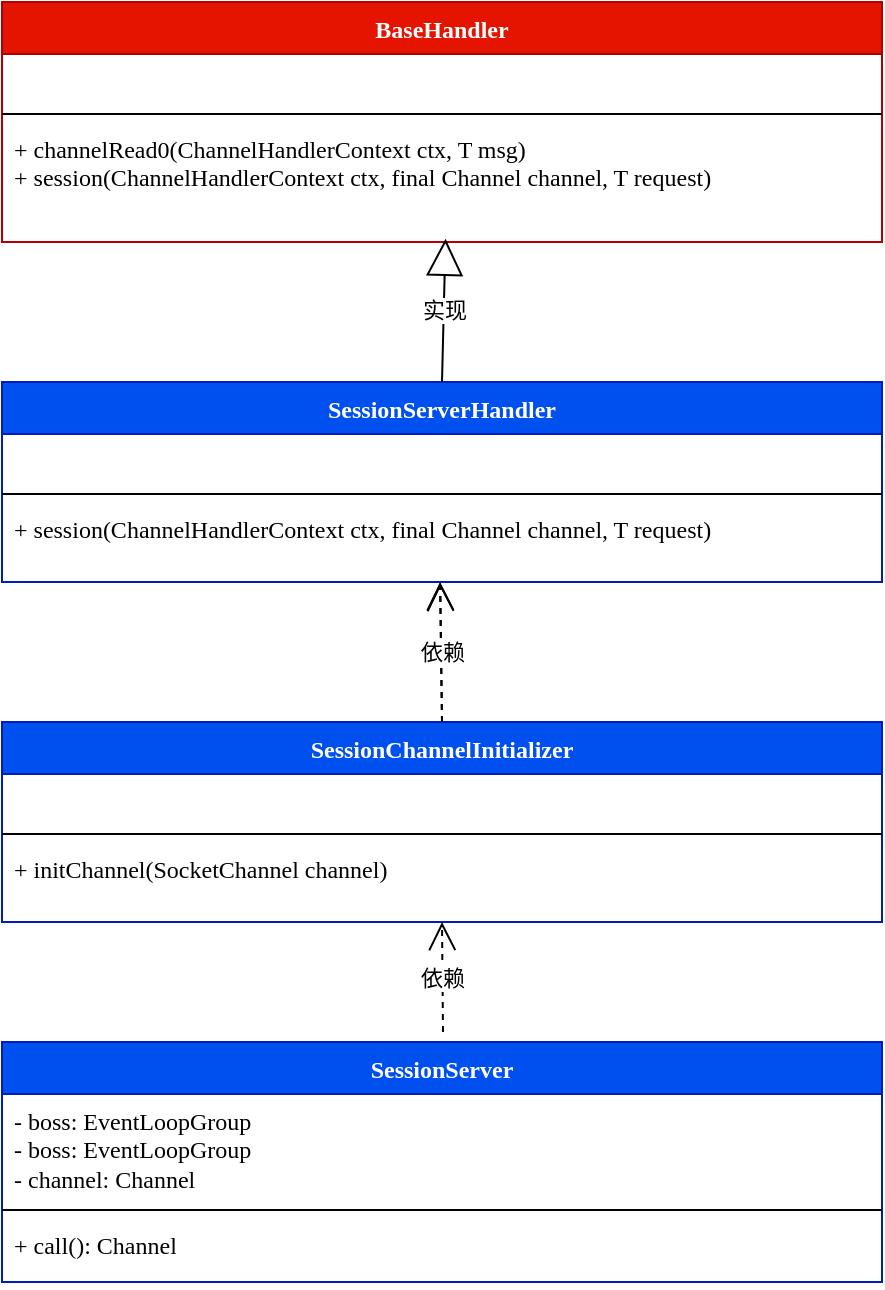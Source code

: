 <mxfile version="23.1.6" type="github">
  <diagram name="第 1 页" id="OhDWiPs8Fqru30uXbuC6">
    <mxGraphModel dx="1050" dy="530" grid="1" gridSize="10" guides="1" tooltips="1" connect="1" arrows="1" fold="1" page="1" pageScale="1" pageWidth="827" pageHeight="1169" background="none" math="0" shadow="0">
      <root>
        <mxCell id="0" />
        <mxCell id="1" parent="0" />
        <mxCell id="HJPvidHYIMNPiGEeuBWW-5" value="&lt;font face=&quot;Lucida Console&quot;&gt;BaseHandler&lt;/font&gt;" style="swimlane;fontStyle=1;align=center;verticalAlign=top;childLayout=stackLayout;horizontal=1;startSize=26;horizontalStack=0;resizeParent=1;resizeParentMax=0;resizeLast=0;collapsible=1;marginBottom=0;whiteSpace=wrap;html=1;labelBackgroundColor=none;swimlaneFillColor=none;fillColor=#e51400;strokeColor=#B20000;fontColor=#ffffff;" vertex="1" parent="1">
          <mxGeometry x="90" y="70" width="440" height="120" as="geometry" />
        </mxCell>
        <mxCell id="HJPvidHYIMNPiGEeuBWW-6" value="&amp;nbsp; &amp;nbsp;" style="text;align=left;verticalAlign=top;spacingLeft=4;spacingRight=4;overflow=hidden;rotatable=0;points=[[0,0.5],[1,0.5]];portConstraint=eastwest;whiteSpace=wrap;html=1;labelBackgroundColor=none;swimlaneFillColor=none;" vertex="1" parent="HJPvidHYIMNPiGEeuBWW-5">
          <mxGeometry y="26" width="440" height="26" as="geometry" />
        </mxCell>
        <mxCell id="HJPvidHYIMNPiGEeuBWW-7" value="" style="line;strokeWidth=1;align=left;verticalAlign=middle;spacingTop=-1;spacingLeft=3;spacingRight=3;rotatable=0;labelPosition=right;points=[];portConstraint=eastwest;labelBackgroundColor=none;swimlaneFillColor=none;" vertex="1" parent="HJPvidHYIMNPiGEeuBWW-5">
          <mxGeometry y="52" width="440" height="8" as="geometry" />
        </mxCell>
        <mxCell id="HJPvidHYIMNPiGEeuBWW-8" value="&lt;font face=&quot;Lucida Console&quot;&gt;+ channelRead0(ChannelHandlerContext ctx, T msg)&lt;br&gt;+&amp;nbsp;session(ChannelHandlerContext ctx, final Channel channel, T request)&lt;/font&gt;" style="text;align=left;verticalAlign=top;spacingLeft=4;spacingRight=4;overflow=hidden;rotatable=0;points=[[0,0.5],[1,0.5]];portConstraint=eastwest;whiteSpace=wrap;html=1;labelBackgroundColor=none;swimlaneFillColor=none;" vertex="1" parent="HJPvidHYIMNPiGEeuBWW-5">
          <mxGeometry y="60" width="440" height="60" as="geometry" />
        </mxCell>
        <mxCell id="HJPvidHYIMNPiGEeuBWW-13" value="&lt;font face=&quot;Lucida Console&quot;&gt;SessionServerHandler&lt;/font&gt;" style="swimlane;fontStyle=1;align=center;verticalAlign=top;childLayout=stackLayout;horizontal=1;startSize=26;horizontalStack=0;resizeParent=1;resizeParentMax=0;resizeLast=0;collapsible=1;marginBottom=0;whiteSpace=wrap;html=1;labelBackgroundColor=none;swimlaneFillColor=none;fillColor=#0050ef;strokeColor=#001DBC;fontColor=#ffffff;" vertex="1" parent="1">
          <mxGeometry x="90" y="260" width="440" height="100" as="geometry" />
        </mxCell>
        <mxCell id="HJPvidHYIMNPiGEeuBWW-14" value="&amp;nbsp; &amp;nbsp;" style="text;align=left;verticalAlign=top;spacingLeft=4;spacingRight=4;overflow=hidden;rotatable=0;points=[[0,0.5],[1,0.5]];portConstraint=eastwest;whiteSpace=wrap;html=1;labelBackgroundColor=none;swimlaneFillColor=none;" vertex="1" parent="HJPvidHYIMNPiGEeuBWW-13">
          <mxGeometry y="26" width="440" height="26" as="geometry" />
        </mxCell>
        <mxCell id="HJPvidHYIMNPiGEeuBWW-15" value="" style="line;strokeWidth=1;align=left;verticalAlign=middle;spacingTop=-1;spacingLeft=3;spacingRight=3;rotatable=0;labelPosition=right;points=[];portConstraint=eastwest;labelBackgroundColor=none;swimlaneFillColor=none;" vertex="1" parent="HJPvidHYIMNPiGEeuBWW-13">
          <mxGeometry y="52" width="440" height="8" as="geometry" />
        </mxCell>
        <mxCell id="HJPvidHYIMNPiGEeuBWW-16" value="&lt;font face=&quot;Lucida Console&quot;&gt;+&amp;nbsp;session(ChannelHandlerContext ctx, final Channel channel, T request)&lt;/font&gt;" style="text;align=left;verticalAlign=top;spacingLeft=4;spacingRight=4;overflow=hidden;rotatable=0;points=[[0,0.5],[1,0.5]];portConstraint=eastwest;whiteSpace=wrap;html=1;labelBackgroundColor=none;swimlaneFillColor=none;" vertex="1" parent="HJPvidHYIMNPiGEeuBWW-13">
          <mxGeometry y="60" width="440" height="40" as="geometry" />
        </mxCell>
        <mxCell id="HJPvidHYIMNPiGEeuBWW-18" value="&lt;font face=&quot;Lucida Console&quot;&gt;实现&lt;/font&gt;" style="endArrow=block;endSize=16;endFill=0;html=1;rounded=0;exitX=0.5;exitY=0;exitDx=0;exitDy=0;entryX=0.504;entryY=0.973;entryDx=0;entryDy=0;entryPerimeter=0;" edge="1" parent="1" source="HJPvidHYIMNPiGEeuBWW-13" target="HJPvidHYIMNPiGEeuBWW-8">
          <mxGeometry width="160" relative="1" as="geometry">
            <mxPoint x="110" y="460" as="sourcePoint" />
            <mxPoint x="270" y="460" as="targetPoint" />
          </mxGeometry>
        </mxCell>
        <mxCell id="HJPvidHYIMNPiGEeuBWW-19" value="&lt;font face=&quot;Lucida Console&quot;&gt;SessionChannelInitializer&lt;/font&gt;" style="swimlane;fontStyle=1;align=center;verticalAlign=top;childLayout=stackLayout;horizontal=1;startSize=26;horizontalStack=0;resizeParent=1;resizeParentMax=0;resizeLast=0;collapsible=1;marginBottom=0;whiteSpace=wrap;html=1;labelBackgroundColor=none;swimlaneFillColor=none;fillColor=#0050ef;strokeColor=#001DBC;fontColor=#ffffff;" vertex="1" parent="1">
          <mxGeometry x="90" y="430" width="440" height="100" as="geometry" />
        </mxCell>
        <mxCell id="HJPvidHYIMNPiGEeuBWW-20" value="&amp;nbsp; &amp;nbsp;" style="text;align=left;verticalAlign=top;spacingLeft=4;spacingRight=4;overflow=hidden;rotatable=0;points=[[0,0.5],[1,0.5]];portConstraint=eastwest;whiteSpace=wrap;html=1;labelBackgroundColor=none;swimlaneFillColor=none;" vertex="1" parent="HJPvidHYIMNPiGEeuBWW-19">
          <mxGeometry y="26" width="440" height="26" as="geometry" />
        </mxCell>
        <mxCell id="HJPvidHYIMNPiGEeuBWW-21" value="" style="line;strokeWidth=1;align=left;verticalAlign=middle;spacingTop=-1;spacingLeft=3;spacingRight=3;rotatable=0;labelPosition=right;points=[];portConstraint=eastwest;labelBackgroundColor=none;swimlaneFillColor=none;" vertex="1" parent="HJPvidHYIMNPiGEeuBWW-19">
          <mxGeometry y="52" width="440" height="8" as="geometry" />
        </mxCell>
        <mxCell id="HJPvidHYIMNPiGEeuBWW-22" value="&lt;font face=&quot;Lucida Console&quot;&gt;+&amp;nbsp;initChannel(SocketChannel channel)&lt;/font&gt;" style="text;align=left;verticalAlign=top;spacingLeft=4;spacingRight=4;overflow=hidden;rotatable=0;points=[[0,0.5],[1,0.5]];portConstraint=eastwest;whiteSpace=wrap;html=1;labelBackgroundColor=none;swimlaneFillColor=none;" vertex="1" parent="HJPvidHYIMNPiGEeuBWW-19">
          <mxGeometry y="60" width="440" height="40" as="geometry" />
        </mxCell>
        <mxCell id="HJPvidHYIMNPiGEeuBWW-24" value="依赖" style="endArrow=open;endSize=12;dashed=1;html=1;rounded=0;exitX=0.5;exitY=0;exitDx=0;exitDy=0;entryX=0.498;entryY=1.01;entryDx=0;entryDy=0;entryPerimeter=0;" edge="1" parent="1" source="HJPvidHYIMNPiGEeuBWW-19" target="HJPvidHYIMNPiGEeuBWW-16">
          <mxGeometry width="160" relative="1" as="geometry">
            <mxPoint x="170" y="600" as="sourcePoint" />
            <mxPoint x="330" y="600" as="targetPoint" />
          </mxGeometry>
        </mxCell>
        <mxCell id="HJPvidHYIMNPiGEeuBWW-25" value="&lt;font face=&quot;Lucida Console&quot;&gt;SessionServer&lt;/font&gt;" style="swimlane;fontStyle=1;align=center;verticalAlign=top;childLayout=stackLayout;horizontal=1;startSize=26;horizontalStack=0;resizeParent=1;resizeParentMax=0;resizeLast=0;collapsible=1;marginBottom=0;whiteSpace=wrap;html=1;labelBackgroundColor=none;swimlaneFillColor=none;fillColor=#0050ef;strokeColor=#001DBC;fontColor=#ffffff;" vertex="1" parent="1">
          <mxGeometry x="90" y="590" width="440" height="120" as="geometry" />
        </mxCell>
        <mxCell id="HJPvidHYIMNPiGEeuBWW-26" value="&lt;font face=&quot;Lucida Console&quot;&gt;- boss:&amp;nbsp;EventLoopGroup&lt;br&gt;- boss: EventLoopGroup&lt;br&gt;- channel: Channel&lt;/font&gt;&lt;font face=&quot;Lucida Console&quot;&gt;&lt;br&gt;&lt;/font&gt;" style="text;align=left;verticalAlign=top;spacingLeft=4;spacingRight=4;overflow=hidden;rotatable=0;points=[[0,0.5],[1,0.5]];portConstraint=eastwest;whiteSpace=wrap;html=1;labelBackgroundColor=none;swimlaneFillColor=none;" vertex="1" parent="HJPvidHYIMNPiGEeuBWW-25">
          <mxGeometry y="26" width="440" height="54" as="geometry" />
        </mxCell>
        <mxCell id="HJPvidHYIMNPiGEeuBWW-27" value="" style="line;strokeWidth=1;align=left;verticalAlign=middle;spacingTop=-1;spacingLeft=3;spacingRight=3;rotatable=0;labelPosition=right;points=[];portConstraint=eastwest;labelBackgroundColor=none;swimlaneFillColor=none;" vertex="1" parent="HJPvidHYIMNPiGEeuBWW-25">
          <mxGeometry y="80" width="440" height="8" as="geometry" />
        </mxCell>
        <mxCell id="HJPvidHYIMNPiGEeuBWW-28" value="&lt;font face=&quot;Lucida Console&quot;&gt;+&amp;nbsp;call(): Channel&lt;/font&gt;" style="text;align=left;verticalAlign=top;spacingLeft=4;spacingRight=4;overflow=hidden;rotatable=0;points=[[0,0.5],[1,0.5]];portConstraint=eastwest;whiteSpace=wrap;html=1;labelBackgroundColor=none;swimlaneFillColor=none;" vertex="1" parent="HJPvidHYIMNPiGEeuBWW-25">
          <mxGeometry y="88" width="440" height="32" as="geometry" />
        </mxCell>
        <mxCell id="HJPvidHYIMNPiGEeuBWW-30" value="依赖" style="endArrow=open;endSize=12;dashed=1;html=1;rounded=0;exitX=0.5;exitY=0;exitDx=0;exitDy=0;entryX=0.498;entryY=1.01;entryDx=0;entryDy=0;entryPerimeter=0;" edge="1" parent="1">
          <mxGeometry x="-0.0" width="160" relative="1" as="geometry">
            <mxPoint x="310" y="430" as="sourcePoint" />
            <mxPoint x="309" y="360" as="targetPoint" />
            <mxPoint as="offset" />
          </mxGeometry>
        </mxCell>
        <mxCell id="HJPvidHYIMNPiGEeuBWW-31" value="依赖" style="endArrow=open;endSize=12;dashed=1;html=1;rounded=0;exitX=0.5;exitY=0;exitDx=0;exitDy=0;" edge="1" parent="1">
          <mxGeometry x="-0.0" width="160" relative="1" as="geometry">
            <mxPoint x="310.5" y="585" as="sourcePoint" />
            <mxPoint x="310" y="530" as="targetPoint" />
            <mxPoint as="offset" />
          </mxGeometry>
        </mxCell>
      </root>
    </mxGraphModel>
  </diagram>
</mxfile>
